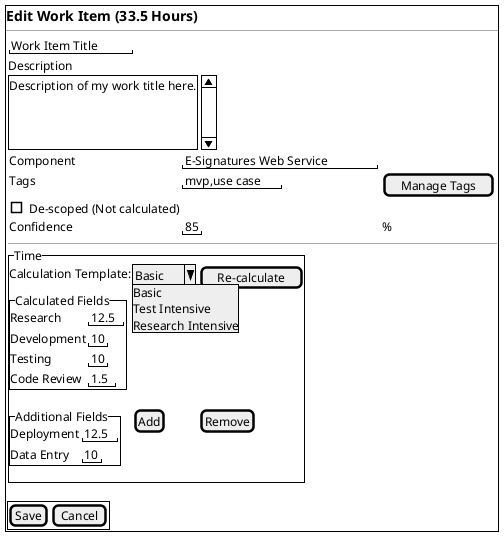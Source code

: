 @startsalt " Edit Work Item"

    {+
        == Edit Work Item (33.5 Hours)
        ---
        {
            {
                "Work Item Title"
                Description 
                {SI 
                    Description of my work title here. 
                    .
                    .
                    .
                }
                {
                    Component | "E-Signatures Web Service"
                    Tags | "mvp,use case" | [ Manage Tags ]
                    [] De-scoped (Not calculated)
                    Confidence | "85" | %
                }
                ---
                {^"Time"
                    Calculation Template: | ^Basic ^Basic ^Test Intensive ^Research Intensive^  | [Re-calculate]
                    {^"Calculated Fields"
                        Research | "12.5"
                        Development | "10"
                        Testing | "10"
                        Code Review | "1.5"
                    }
                    {^"Additional Fields"
                        Deployment | "12.5"
                        Data Entry | "10"
                    } | [Add] | [Remove]
                }
                
            }
            {+
                [Save] | [Cancel]
            }
        }
    }
@endsalt